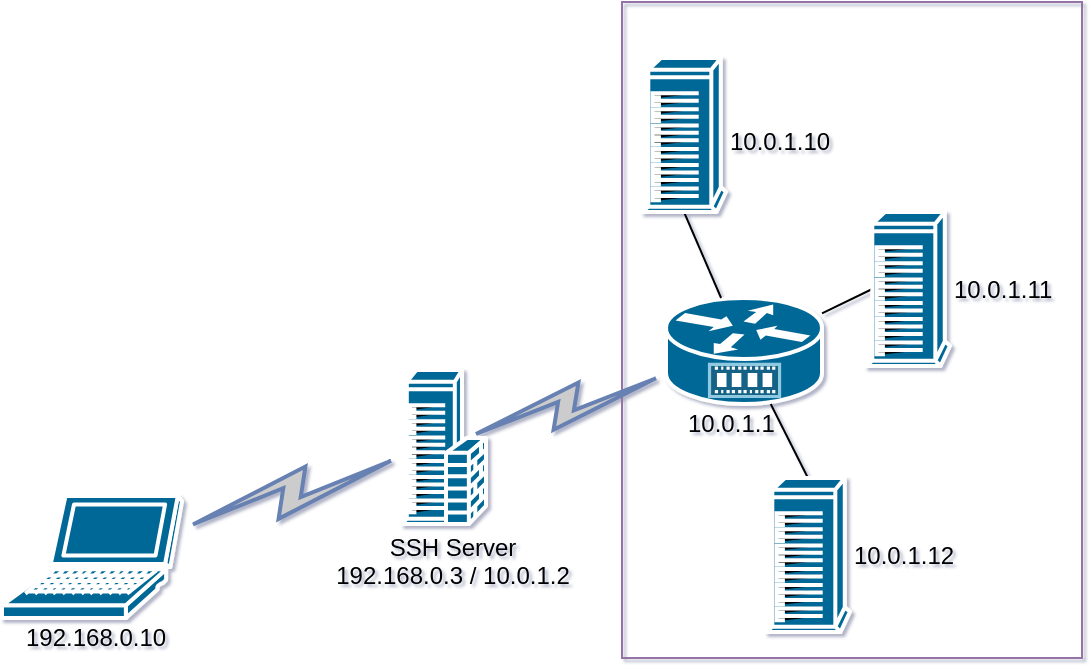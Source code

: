 <mxfile version="12.1.1" type="device" pages="1"><diagram id="4jYm0-jPIj2gjhBLhuPv" name="Page-1"><mxGraphModel dx="1165" dy="708" grid="1" gridSize="10" guides="1" tooltips="1" connect="1" arrows="1" fold="1" page="1" pageScale="1" pageWidth="827" pageHeight="1169" math="0" shadow="1"><root><mxCell id="0"/><mxCell id="1" parent="0"/><mxCell id="84BuUXY_IMg45YBg6E25-26" value="" style="rounded=0;whiteSpace=wrap;html=1;fillColor=none;strokeColor=#9673a6;" vertex="1" parent="1"><mxGeometry x="420" y="52" width="230" height="328" as="geometry"/></mxCell><mxCell id="84BuUXY_IMg45YBg6E25-1" value="" style="shape=mxgraph.cisco.routers.service_router;html=1;pointerEvents=1;dashed=0;fillColor=#036897;strokeColor=#ffffff;strokeWidth=2;verticalLabelPosition=bottom;verticalAlign=top;align=center;outlineConnect=0;" vertex="1" parent="1"><mxGeometry x="442" y="200" width="78" height="53" as="geometry"/></mxCell><mxCell id="84BuUXY_IMg45YBg6E25-11" style="rounded=0;orthogonalLoop=1;jettySize=auto;html=1;exitX=0.5;exitY=1;exitDx=0;exitDy=0;exitPerimeter=0;endArrow=none;endFill=0;" edge="1" parent="1" source="84BuUXY_IMg45YBg6E25-3" target="84BuUXY_IMg45YBg6E25-1"><mxGeometry relative="1" as="geometry"/></mxCell><mxCell id="84BuUXY_IMg45YBg6E25-13" style="edgeStyle=none;rounded=0;orthogonalLoop=1;jettySize=auto;html=1;exitX=0.5;exitY=0;exitDx=0;exitDy=0;exitPerimeter=0;endArrow=none;endFill=0;" edge="1" parent="1" source="84BuUXY_IMg45YBg6E25-4" target="84BuUXY_IMg45YBg6E25-1"><mxGeometry relative="1" as="geometry"/></mxCell><mxCell id="84BuUXY_IMg45YBg6E25-12" style="edgeStyle=none;rounded=0;orthogonalLoop=1;jettySize=auto;html=1;exitX=0.075;exitY=0.5;exitDx=0;exitDy=0;exitPerimeter=0;endArrow=none;endFill=0;" edge="1" parent="1" source="84BuUXY_IMg45YBg6E25-5" target="84BuUXY_IMg45YBg6E25-1"><mxGeometry relative="1" as="geometry"/></mxCell><mxCell id="84BuUXY_IMg45YBg6E25-9" value="10.0.1.1" style="text;html=1;resizable=0;points=[];autosize=1;align=left;verticalAlign=top;spacingTop=-4;" vertex="1" parent="1"><mxGeometry x="451" y="253" width="60" height="20" as="geometry"/></mxCell><mxCell id="84BuUXY_IMg45YBg6E25-14" value="" style="group" vertex="1" connectable="0" parent="1"><mxGeometry x="492" y="290" width="120" height="77" as="geometry"/></mxCell><mxCell id="84BuUXY_IMg45YBg6E25-4" value="" style="shape=mxgraph.cisco.computers_and_peripherals.ibm_tower;html=1;pointerEvents=1;dashed=0;fillColor=#036897;strokeColor=#ffffff;strokeWidth=2;verticalLabelPosition=bottom;verticalAlign=top;align=center;outlineConnect=0;" vertex="1" parent="84BuUXY_IMg45YBg6E25-14"><mxGeometry width="42" height="77" as="geometry"/></mxCell><mxCell id="84BuUXY_IMg45YBg6E25-8" value="10.0.1.12" style="text;html=1;resizable=0;points=[];autosize=1;align=left;verticalAlign=top;spacingTop=-4;" vertex="1" parent="84BuUXY_IMg45YBg6E25-14"><mxGeometry x="42" y="28.5" width="70" height="20" as="geometry"/></mxCell><mxCell id="84BuUXY_IMg45YBg6E25-15" value="" style="group" vertex="1" connectable="0" parent="1"><mxGeometry x="542" y="157" width="107" height="77" as="geometry"/></mxCell><mxCell id="84BuUXY_IMg45YBg6E25-5" value="" style="shape=mxgraph.cisco.computers_and_peripherals.ibm_tower;html=1;pointerEvents=1;dashed=0;fillColor=#036897;strokeColor=#ffffff;strokeWidth=2;verticalLabelPosition=bottom;verticalAlign=top;align=center;outlineConnect=0;" vertex="1" parent="84BuUXY_IMg45YBg6E25-15"><mxGeometry width="42" height="77" as="geometry"/></mxCell><mxCell id="84BuUXY_IMg45YBg6E25-7" value="10.0.1.11" style="text;html=1;resizable=0;points=[];autosize=1;align=left;verticalAlign=top;spacingTop=-4;" vertex="1" parent="84BuUXY_IMg45YBg6E25-15"><mxGeometry x="42" y="28.5" width="60" height="20" as="geometry"/></mxCell><mxCell id="84BuUXY_IMg45YBg6E25-16" value="" style="group" vertex="1" connectable="0" parent="1"><mxGeometry x="430" y="80" width="118" height="84" as="geometry"/></mxCell><mxCell id="84BuUXY_IMg45YBg6E25-3" value="" style="shape=mxgraph.cisco.computers_and_peripherals.ibm_tower;html=1;pointerEvents=1;dashed=0;fillColor=#036897;strokeColor=#ffffff;strokeWidth=2;verticalLabelPosition=bottom;verticalAlign=top;align=center;outlineConnect=0;" vertex="1" parent="84BuUXY_IMg45YBg6E25-16"><mxGeometry width="42" height="77" as="geometry"/></mxCell><mxCell id="84BuUXY_IMg45YBg6E25-6" value="10.0.1.10" style="text;html=1;resizable=0;points=[];autosize=1;align=left;verticalAlign=top;spacingTop=-4;" vertex="1" parent="84BuUXY_IMg45YBg6E25-16"><mxGeometry x="42" y="32" width="70" height="20" as="geometry"/></mxCell><mxCell id="84BuUXY_IMg45YBg6E25-25" value="" style="group" vertex="1" connectable="0" parent="1"><mxGeometry x="270" y="236" width="130" height="108.5" as="geometry"/></mxCell><mxCell id="84BuUXY_IMg45YBg6E25-22" value="" style="group" vertex="1" connectable="0" parent="84BuUXY_IMg45YBg6E25-25"><mxGeometry x="40" width="42" height="77" as="geometry"/></mxCell><mxCell id="84BuUXY_IMg45YBg6E25-20" value="" style="shape=mxgraph.cisco.computers_and_peripherals.ibm_tower;html=1;pointerEvents=1;dashed=0;fillColor=#036897;strokeColor=#ffffff;strokeWidth=2;verticalLabelPosition=bottom;verticalAlign=top;align=center;outlineConnect=0;" vertex="1" parent="84BuUXY_IMg45YBg6E25-22"><mxGeometry width="32" height="77" as="geometry"/></mxCell><mxCell id="84BuUXY_IMg45YBg6E25-21" value="" style="shape=mxgraph.cisco.security.firewall;html=1;pointerEvents=1;dashed=0;fillColor=#036897;strokeColor=#ffffff;strokeWidth=2;verticalLabelPosition=bottom;verticalAlign=top;align=center;outlineConnect=0;" vertex="1" parent="84BuUXY_IMg45YBg6E25-22"><mxGeometry x="22" y="34" width="20" height="43" as="geometry"/></mxCell><mxCell id="84BuUXY_IMg45YBg6E25-24" value="SSH Server&lt;br&gt;192.168.0.3 / 10.0.1.2" style="text;html=1;resizable=0;points=[];autosize=1;align=center;verticalAlign=top;spacingTop=-4;" vertex="1" parent="84BuUXY_IMg45YBg6E25-25"><mxGeometry y="78.5" width="130" height="30" as="geometry"/></mxCell><mxCell id="84BuUXY_IMg45YBg6E25-28" value="" style="html=1;outlineConnect=0;fillColor=#CCCCCC;strokeColor=#6881B3;gradientColor=none;gradientDirection=north;strokeWidth=2;shape=mxgraph.networks.comm_link_edge;html=1;endArrow=none;endFill=0;" edge="1" parent="1" source="84BuUXY_IMg45YBg6E25-2" target="84BuUXY_IMg45YBg6E25-20"><mxGeometry width="100" height="100" relative="1" as="geometry"><mxPoint x="160" y="270" as="sourcePoint"/><mxPoint x="260" y="170" as="targetPoint"/></mxGeometry></mxCell><mxCell id="84BuUXY_IMg45YBg6E25-29" value="" style="html=1;outlineConnect=0;fillColor=#CCCCCC;strokeColor=#6881B3;gradientColor=none;gradientDirection=north;strokeWidth=2;shape=mxgraph.networks.comm_link_edge;html=1;endArrow=none;endFill=0;" edge="1" parent="1" source="84BuUXY_IMg45YBg6E25-20" target="84BuUXY_IMg45YBg6E25-1"><mxGeometry width="100" height="100" relative="1" as="geometry"><mxPoint x="240" y="190" as="sourcePoint"/><mxPoint x="340" y="90" as="targetPoint"/></mxGeometry></mxCell><mxCell id="84BuUXY_IMg45YBg6E25-31" value="" style="group" vertex="1" connectable="0" parent="1"><mxGeometry x="110" y="299" width="100" height="81" as="geometry"/></mxCell><mxCell id="84BuUXY_IMg45YBg6E25-2" value="" style="shape=mxgraph.cisco.computers_and_peripherals.laptop;html=1;pointerEvents=1;dashed=0;fillColor=#036897;strokeColor=#ffffff;strokeWidth=2;verticalLabelPosition=bottom;verticalAlign=top;align=center;outlineConnect=0;" vertex="1" parent="84BuUXY_IMg45YBg6E25-31"><mxGeometry width="90" height="61" as="geometry"/></mxCell><mxCell id="84BuUXY_IMg45YBg6E25-30" value="192.168.0.10" style="text;html=1;resizable=0;points=[];autosize=1;align=left;verticalAlign=top;spacingTop=-4;" vertex="1" parent="84BuUXY_IMg45YBg6E25-31"><mxGeometry x="10" y="61" width="90" height="20" as="geometry"/></mxCell></root></mxGraphModel></diagram></mxfile>